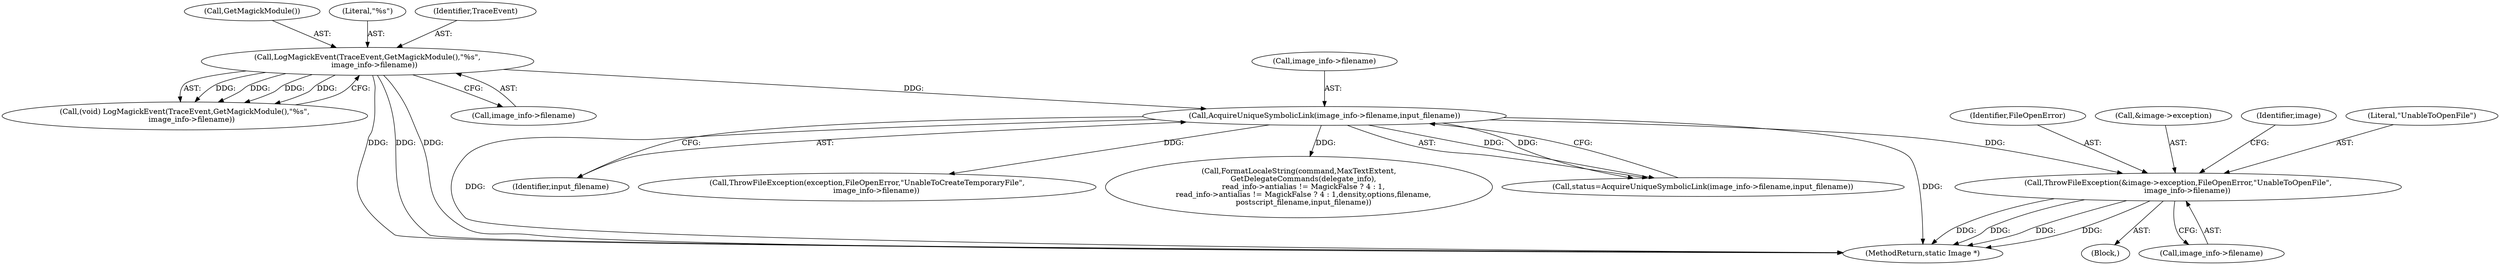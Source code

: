 digraph "0_ImageMagick6_7d11230060fa9c8f67e53c85224daf6648805c7b@pointer" {
"1001318" [label="(Call,ThrowFileException(&image->exception,FileOpenError,\"UnableToOpenFile\",\n        image_info->filename))"];
"1000228" [label="(Call,AcquireUniqueSymbolicLink(image_info->filename,input_filename))"];
"1000183" [label="(Call,LogMagickEvent(TraceEvent,GetMagickModule(),\"%s\",\n      image_info->filename))"];
"1000183" [label="(Call,LogMagickEvent(TraceEvent,GetMagickModule(),\"%s\",\n      image_info->filename))"];
"1000229" [label="(Call,image_info->filename)"];
"1001610" [label="(Call,FormatLocaleString(command,MaxTextExtent,\n    GetDelegateCommands(delegate_info),\n    read_info->antialias != MagickFalse ? 4 : 1,\n    read_info->antialias != MagickFalse ? 4 : 1,density,options,filename,\n    postscript_filename,input_filename))"];
"1000226" [label="(Call,status=AcquireUniqueSymbolicLink(image_info->filename,input_filename))"];
"1000181" [label="(Call,(void) LogMagickEvent(TraceEvent,GetMagickModule(),\"%s\",\n      image_info->filename))"];
"1000185" [label="(Call,GetMagickModule())"];
"1000186" [label="(Literal,\"%s\")"];
"1001318" [label="(Call,ThrowFileException(&image->exception,FileOpenError,\"UnableToOpenFile\",\n        image_info->filename))"];
"1001323" [label="(Identifier,FileOpenError)"];
"1002409" [label="(MethodReturn,static Image *)"];
"1001317" [label="(Block,)"];
"1000187" [label="(Call,image_info->filename)"];
"1000184" [label="(Identifier,TraceEvent)"];
"1000228" [label="(Call,AcquireUniqueSymbolicLink(image_info->filename,input_filename))"];
"1000232" [label="(Identifier,input_filename)"];
"1001319" [label="(Call,&image->exception)"];
"1000238" [label="(Call,ThrowFileException(exception,FileOpenError,\"UnableToCreateTemporaryFile\",\n        image_info->filename))"];
"1001329" [label="(Identifier,image)"];
"1001325" [label="(Call,image_info->filename)"];
"1001324" [label="(Literal,\"UnableToOpenFile\")"];
"1001318" -> "1001317"  [label="AST: "];
"1001318" -> "1001325"  [label="CFG: "];
"1001319" -> "1001318"  [label="AST: "];
"1001323" -> "1001318"  [label="AST: "];
"1001324" -> "1001318"  [label="AST: "];
"1001325" -> "1001318"  [label="AST: "];
"1001329" -> "1001318"  [label="CFG: "];
"1001318" -> "1002409"  [label="DDG: "];
"1001318" -> "1002409"  [label="DDG: "];
"1001318" -> "1002409"  [label="DDG: "];
"1001318" -> "1002409"  [label="DDG: "];
"1000228" -> "1001318"  [label="DDG: "];
"1000228" -> "1000226"  [label="AST: "];
"1000228" -> "1000232"  [label="CFG: "];
"1000229" -> "1000228"  [label="AST: "];
"1000232" -> "1000228"  [label="AST: "];
"1000226" -> "1000228"  [label="CFG: "];
"1000228" -> "1002409"  [label="DDG: "];
"1000228" -> "1002409"  [label="DDG: "];
"1000228" -> "1000226"  [label="DDG: "];
"1000228" -> "1000226"  [label="DDG: "];
"1000183" -> "1000228"  [label="DDG: "];
"1000228" -> "1000238"  [label="DDG: "];
"1000228" -> "1001610"  [label="DDG: "];
"1000183" -> "1000181"  [label="AST: "];
"1000183" -> "1000187"  [label="CFG: "];
"1000184" -> "1000183"  [label="AST: "];
"1000185" -> "1000183"  [label="AST: "];
"1000186" -> "1000183"  [label="AST: "];
"1000187" -> "1000183"  [label="AST: "];
"1000181" -> "1000183"  [label="CFG: "];
"1000183" -> "1002409"  [label="DDG: "];
"1000183" -> "1002409"  [label="DDG: "];
"1000183" -> "1002409"  [label="DDG: "];
"1000183" -> "1000181"  [label="DDG: "];
"1000183" -> "1000181"  [label="DDG: "];
"1000183" -> "1000181"  [label="DDG: "];
"1000183" -> "1000181"  [label="DDG: "];
}
